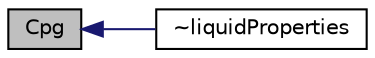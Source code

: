 digraph "Cpg"
{
  bgcolor="transparent";
  edge [fontname="Helvetica",fontsize="10",labelfontname="Helvetica",labelfontsize="10"];
  node [fontname="Helvetica",fontsize="10",shape=record];
  rankdir="LR";
  Node516 [label="Cpg",height=0.2,width=0.4,color="black", fillcolor="grey75", style="filled", fontcolor="black"];
  Node516 -> Node517 [dir="back",color="midnightblue",fontsize="10",style="solid",fontname="Helvetica"];
  Node517 [label="~liquidProperties",height=0.2,width=0.4,color="black",URL="$a31289.html#aeae3a2914413bd2fa49246f6f512af62",tooltip="Destructor. "];
}
